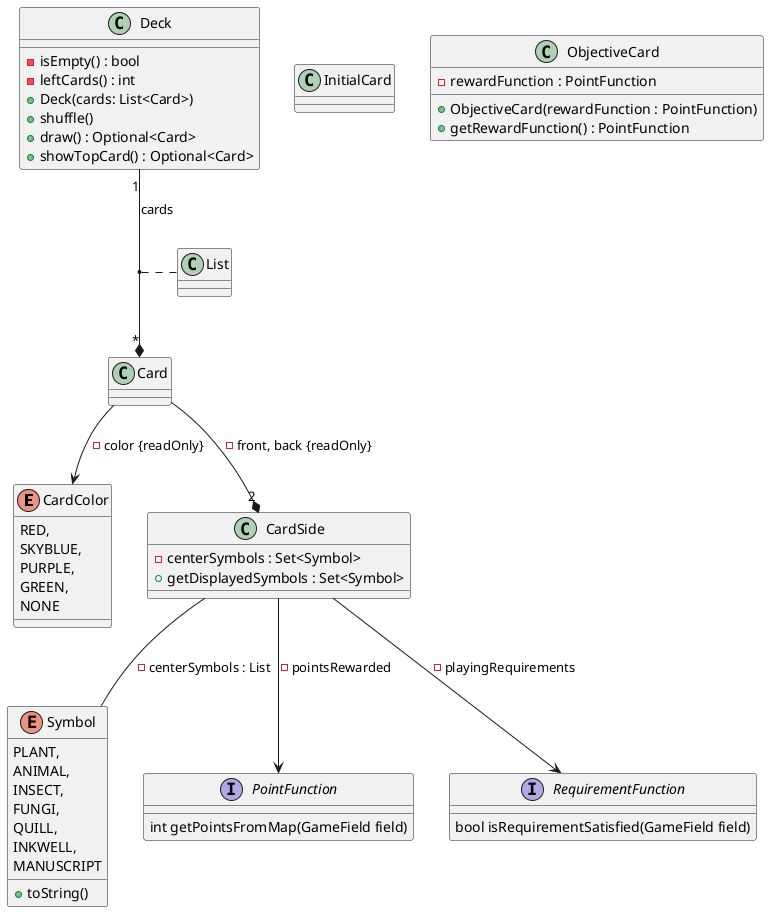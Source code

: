 @startuml
!startsub CARDS
'They can be useful in future
/'
enum CartType {
    NORMAL,
    GOLDEN,
    INITIAL
}
'/


enum CardColor {
    RED,
    SKYBLUE,
    PURPLE,
    GREEN,
    NONE
}

enum Symbol{
    PLANT,
    ANIMAL,
    INSECT,
    FUNGI,
    QUILL,
    INKWELL,
    MANUSCRIPT
    + toString()
}

class Card {
/'
    color: CardColor
    front : CardSide
    rear : CardSide
'/
}

class CardSide {
    - centerSymbols : Set<Symbol>
    /'
    - playingRequirements : RequirementFunction
    - pointsRewarded: PointFunction
    + getSymbolFromAngle(angleSide: Angle)
    '/
    + getDisplayedSymbols : Set<Symbol>
}

class Deck {
    /'
    - cards : List<Card>
    '/
    - isEmpty() : bool
    - leftCards() : int
    + Deck(cards: List<Card>)
    + shuffle()
    + draw() : Optional<Card>
    + showTopCard() : Optional<Card>
}

/' Consider renaming the Deck class as
RandomPicker<T> and make it generic,
so it can be used with ObjectiveCards as well

class RandomPicker<T>
        - elements : Set<T>
        - selectedElement : Optional<T>
        - isEmpty() : bool
        - getElementsNumber() : int
        - selectRandomElement() : Optional<T>

        + RandomPicker(Collection<T> elements)
        + extractSelectedElement() : Optional<Card>
        + showSelectedElement() : Optional<Card> // This method doesn't remove the element from the set
    }

'/


class InitialCard {

}

/'It doesn't Implement point function just
because it may have some other attribute in future'/
class ObjectiveCard {
    - rewardFunction : PointFunction
    +ObjectiveCard(rewardFunction : PointFunction)
    +getRewardFunction() : PointFunction
}

/'Consider renaming RewardFunction'/
interface PointFunction {
    int getPointsFromMap(GameField field)
}

interface RequirementFunction {
    bool isRequirementSatisfied(GameField field)
}

Deck "1" --* "*" Card : - cards
(Deck, Card) .. List
Card  --* "2" CardSide : - front, back {readOnly}
Card  --> CardColor : - color {readOnly}
CardSide --> RequirementFunction : - playingRequirements
CardSide --> PointFunction : - pointsRewarded
CardSide -- Symbol : -centerSymbols : List
!endsub
@enduml